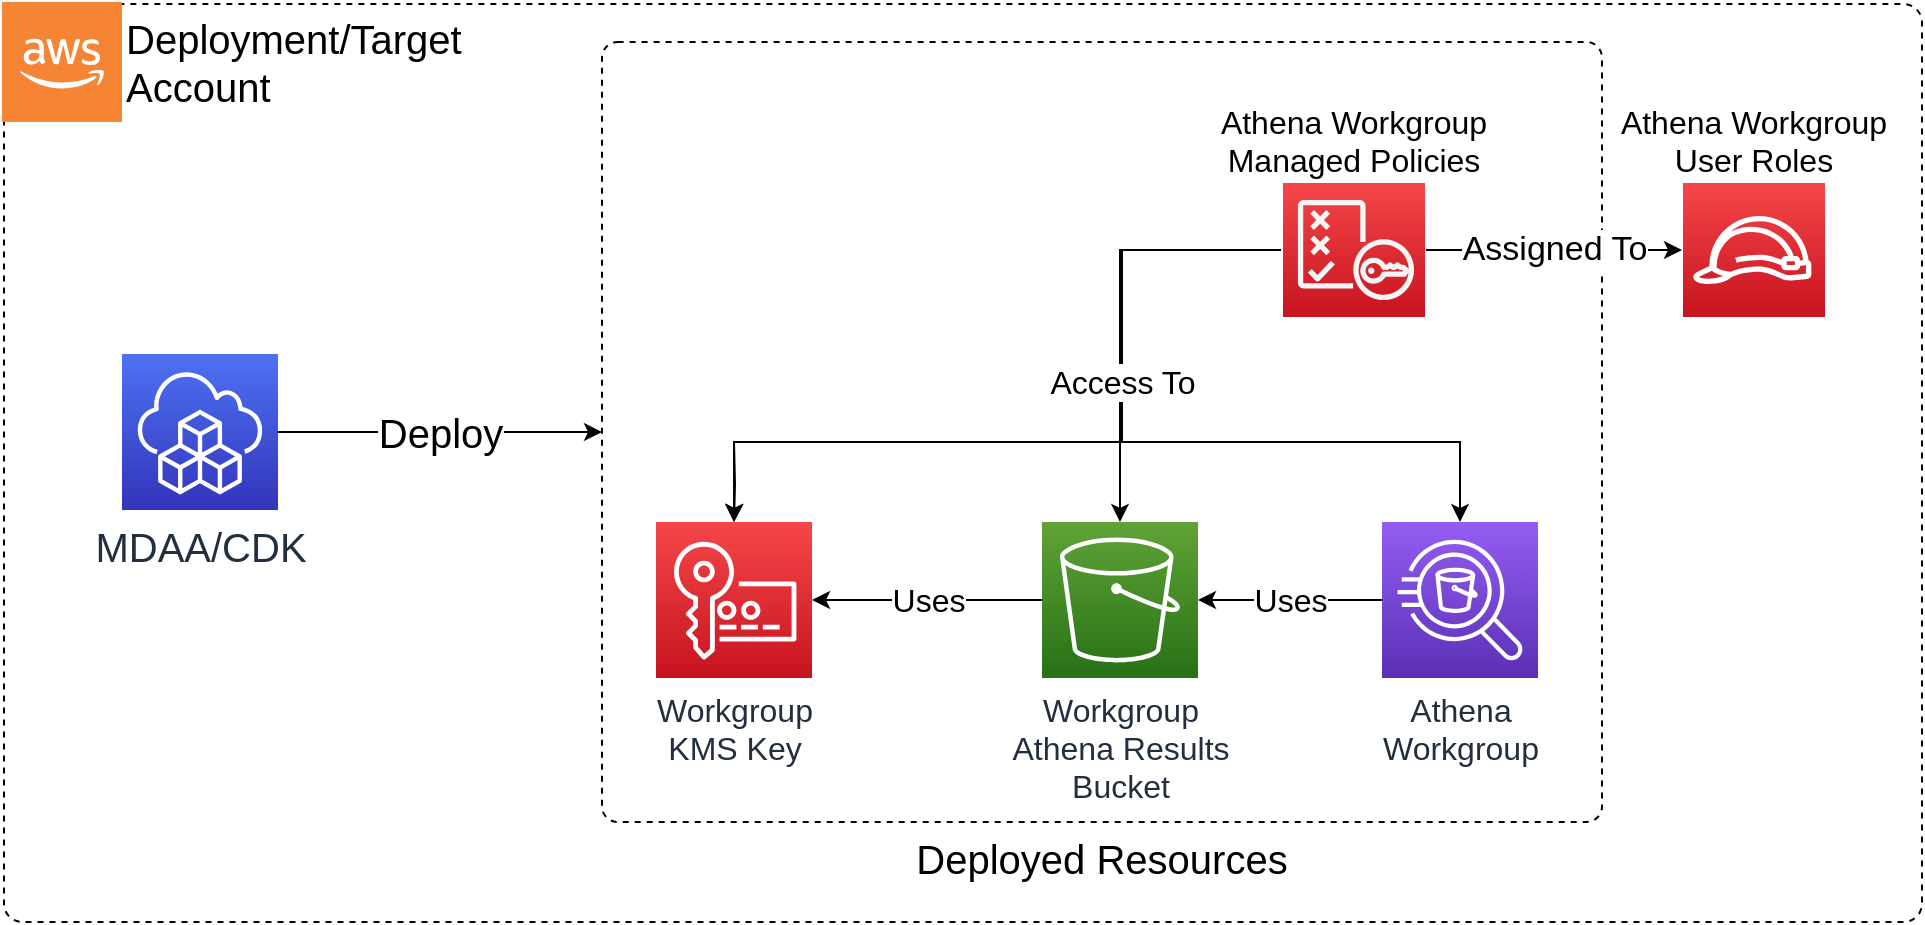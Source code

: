 <mxfile>
    <diagram id="n5W9dpHo_4uRlmlUV37y" name="Page-1">
        <mxGraphModel dx="1078" dy="560" grid="1" gridSize="10" guides="1" tooltips="1" connect="1" arrows="1" fold="1" page="1" pageScale="1" pageWidth="1700" pageHeight="1100" background="#FFFFFF" math="0" shadow="0">
            <root>
                <mxCell id="0"/>
                <mxCell id="1" parent="0"/>
                <mxCell id="Vt560z4J3A8kVG_z0Vwq-2" value="" style="rounded=1;whiteSpace=wrap;html=1;fontSize=20;fillColor=none;arcSize=2;dashed=1;" parent="1" vertex="1">
                    <mxGeometry x="161" y="271" width="959" height="459" as="geometry"/>
                </mxCell>
                <mxCell id="Vt560z4J3A8kVG_z0Vwq-3" value="Deployed Resources" style="rounded=1;whiteSpace=wrap;html=1;fontSize=20;fillColor=none;arcSize=2;dashed=1;labelPosition=center;verticalLabelPosition=bottom;align=center;verticalAlign=top;" parent="1" vertex="1">
                    <mxGeometry x="460" y="290" width="500" height="390" as="geometry"/>
                </mxCell>
                <mxCell id="Vt560z4J3A8kVG_z0Vwq-4" value="Deployment/Target&lt;br style=&quot;font-size: 20px;&quot;&gt;Account" style="outlineConnect=0;dashed=0;verticalLabelPosition=middle;verticalAlign=middle;align=left;html=1;shape=mxgraph.aws3.cloud_2;fillColor=#F58534;gradientColor=none;labelPosition=right;fontSize=20;" parent="1" vertex="1">
                    <mxGeometry x="160" y="270" width="60" height="60" as="geometry"/>
                </mxCell>
                <mxCell id="Vt560z4J3A8kVG_z0Vwq-5" value="Deploy" style="edgeStyle=orthogonalEdgeStyle;rounded=0;orthogonalLoop=1;jettySize=auto;html=1;entryX=0;entryY=0.5;entryDx=0;entryDy=0;fontSize=20;" parent="1" source="Vt560z4J3A8kVG_z0Vwq-6" target="Vt560z4J3A8kVG_z0Vwq-3" edge="1">
                    <mxGeometry relative="1" as="geometry"/>
                </mxCell>
                <mxCell id="Vt560z4J3A8kVG_z0Vwq-6" value="MDAA/CDK" style="sketch=0;points=[[0,0,0],[0.25,0,0],[0.5,0,0],[0.75,0,0],[1,0,0],[0,1,0],[0.25,1,0],[0.5,1,0],[0.75,1,0],[1,1,0],[0,0.25,0],[0,0.5,0],[0,0.75,0],[1,0.25,0],[1,0.5,0],[1,0.75,0]];outlineConnect=0;fontColor=#232F3E;gradientColor=#4D72F3;gradientDirection=north;fillColor=#3334B9;strokeColor=#ffffff;dashed=0;verticalLabelPosition=bottom;verticalAlign=top;align=center;html=1;fontSize=20;fontStyle=0;aspect=fixed;shape=mxgraph.aws4.resourceIcon;resIcon=mxgraph.aws4.cloud_development_kit;" parent="1" vertex="1">
                    <mxGeometry x="220" y="446" width="78" height="78" as="geometry"/>
                </mxCell>
                <mxCell id="Vt560z4J3A8kVG_z0Vwq-7" value="Athena Workgroup&#10;User Roles" style="group;labelPosition=center;verticalLabelPosition=top;align=center;verticalAlign=bottom;fontSize=16;" parent="1" vertex="1" connectable="0">
                    <mxGeometry x="1000" y="360" width="72" height="68" as="geometry"/>
                </mxCell>
                <mxCell id="Vt560z4J3A8kVG_z0Vwq-8" value="" style="rounded=0;whiteSpace=wrap;html=1;verticalAlign=top;fillColor=#C7131F;strokeColor=#ffffff;fontColor=#232F3E;sketch=0;gradientColor=#F54749;gradientDirection=north;dashed=0;fontStyle=0;" parent="Vt560z4J3A8kVG_z0Vwq-7" vertex="1">
                    <mxGeometry width="72" height="68" as="geometry"/>
                </mxCell>
                <mxCell id="Vt560z4J3A8kVG_z0Vwq-9" value="" style="sketch=0;outlineConnect=0;dashed=0;verticalLabelPosition=bottom;verticalAlign=top;align=center;html=1;fontSize=12;fontStyle=0;aspect=fixed;pointerEvents=1;shape=mxgraph.aws4.role;" parent="Vt560z4J3A8kVG_z0Vwq-7" vertex="1">
                    <mxGeometry x="5" y="17" width="60.27" height="34" as="geometry"/>
                </mxCell>
                <mxCell id="Vt560z4J3A8kVG_z0Vwq-15" value="Workgroup&lt;br style=&quot;font-size: 16px;&quot;&gt;KMS Key" style="sketch=0;points=[[0,0,0],[0.25,0,0],[0.5,0,0],[0.75,0,0],[1,0,0],[0,1,0],[0.25,1,0],[0.5,1,0],[0.75,1,0],[1,1,0],[0,0.25,0],[0,0.5,0],[0,0.75,0],[1,0.25,0],[1,0.5,0],[1,0.75,0]];outlineConnect=0;fontColor=#232F3E;gradientColor=#F54749;gradientDirection=north;fillColor=#C7131F;strokeColor=#ffffff;dashed=0;verticalLabelPosition=bottom;verticalAlign=top;align=center;html=1;fontSize=16;fontStyle=0;aspect=fixed;shape=mxgraph.aws4.resourceIcon;resIcon=mxgraph.aws4.key_management_service;" parent="1" vertex="1">
                    <mxGeometry x="487" y="530" width="78" height="78" as="geometry"/>
                </mxCell>
                <mxCell id="Vt560z4J3A8kVG_z0Vwq-23" value="Uses" style="edgeStyle=orthogonalEdgeStyle;rounded=0;orthogonalLoop=1;jettySize=auto;html=1;fontSize=16;" parent="1" source="Vt560z4J3A8kVG_z0Vwq-16" target="Vt560z4J3A8kVG_z0Vwq-15" edge="1">
                    <mxGeometry relative="1" as="geometry"/>
                </mxCell>
                <mxCell id="Vt560z4J3A8kVG_z0Vwq-16" value="Workgroup&lt;br style=&quot;font-size: 16px;&quot;&gt;Athena Results&lt;br style=&quot;font-size: 16px;&quot;&gt;Bucket" style="sketch=0;points=[[0,0,0],[0.25,0,0],[0.5,0,0],[0.75,0,0],[1,0,0],[0,1,0],[0.25,1,0],[0.5,1,0],[0.75,1,0],[1,1,0],[0,0.25,0],[0,0.5,0],[0,0.75,0],[1,0.25,0],[1,0.5,0],[1,0.75,0]];outlineConnect=0;fontColor=#232F3E;gradientColor=#60A337;gradientDirection=north;fillColor=#277116;strokeColor=#ffffff;dashed=0;verticalLabelPosition=bottom;verticalAlign=top;align=center;html=1;fontSize=16;fontStyle=0;aspect=fixed;shape=mxgraph.aws4.resourceIcon;resIcon=mxgraph.aws4.s3;" parent="1" vertex="1">
                    <mxGeometry x="680" y="530" width="78" height="78" as="geometry"/>
                </mxCell>
                <mxCell id="Vt560z4J3A8kVG_z0Vwq-17" style="edgeStyle=orthogonalEdgeStyle;rounded=0;orthogonalLoop=1;jettySize=auto;html=1;fontSize=16;exitX=0;exitY=0.5;exitDx=0;exitDy=0;" parent="1" source="6" target="Vt560z4J3A8kVG_z0Vwq-15" edge="1">
                    <mxGeometry relative="1" as="geometry">
                        <Array as="points">
                            <mxPoint x="720" y="394"/>
                            <mxPoint x="720" y="490"/>
                            <mxPoint x="526" y="490"/>
                        </Array>
                    </mxGeometry>
                </mxCell>
                <mxCell id="Vt560z4J3A8kVG_z0Vwq-18" style="edgeStyle=orthogonalEdgeStyle;rounded=0;orthogonalLoop=1;jettySize=auto;html=1;fontSize=16;exitX=0;exitY=0.5;exitDx=0;exitDy=0;" parent="1" source="6" target="Vt560z4J3A8kVG_z0Vwq-16" edge="1">
                    <mxGeometry relative="1" as="geometry">
                        <Array as="points">
                            <mxPoint x="719" y="394"/>
                        </Array>
                    </mxGeometry>
                </mxCell>
                <mxCell id="Vt560z4J3A8kVG_z0Vwq-22" value="Uses" style="edgeStyle=orthogonalEdgeStyle;rounded=0;orthogonalLoop=1;jettySize=auto;html=1;fontSize=16;" parent="1" source="Vt560z4J3A8kVG_z0Vwq-19" target="Vt560z4J3A8kVG_z0Vwq-16" edge="1">
                    <mxGeometry relative="1" as="geometry"/>
                </mxCell>
                <mxCell id="Vt560z4J3A8kVG_z0Vwq-19" value="Athena&lt;br style=&quot;font-size: 16px;&quot;&gt;Workgroup" style="sketch=0;points=[[0,0,0],[0.25,0,0],[0.5,0,0],[0.75,0,0],[1,0,0],[0,1,0],[0.25,1,0],[0.5,1,0],[0.75,1,0],[1,1,0],[0,0.25,0],[0,0.5,0],[0,0.75,0],[1,0.25,0],[1,0.5,0],[1,0.75,0]];outlineConnect=0;fontColor=#232F3E;gradientColor=#945DF2;gradientDirection=north;fillColor=#5A30B5;strokeColor=#ffffff;dashed=0;verticalLabelPosition=bottom;verticalAlign=top;align=center;html=1;fontSize=16;fontStyle=0;aspect=fixed;shape=mxgraph.aws4.resourceIcon;resIcon=mxgraph.aws4.athena;" parent="1" vertex="1">
                    <mxGeometry x="850" y="530" width="78" height="78" as="geometry"/>
                </mxCell>
                <mxCell id="Vt560z4J3A8kVG_z0Vwq-20" value="" style="edgeStyle=orthogonalEdgeStyle;rounded=0;orthogonalLoop=1;jettySize=auto;html=1;fontSize=16;" parent="1" target="Vt560z4J3A8kVG_z0Vwq-15" edge="1">
                    <mxGeometry relative="1" as="geometry">
                        <mxPoint x="526" y="490" as="sourcePoint"/>
                    </mxGeometry>
                </mxCell>
                <mxCell id="Vt560z4J3A8kVG_z0Vwq-21" value="Access To" style="edgeStyle=orthogonalEdgeStyle;rounded=0;orthogonalLoop=1;jettySize=auto;html=1;entryX=0.5;entryY=0;entryDx=0;entryDy=0;entryPerimeter=0;fontSize=16;exitX=0;exitY=0.5;exitDx=0;exitDy=0;" parent="1" source="6" target="Vt560z4J3A8kVG_z0Vwq-19" edge="1">
                    <mxGeometry x="-0.242" relative="1" as="geometry">
                        <Array as="points">
                            <mxPoint x="720" y="394"/>
                            <mxPoint x="720" y="490"/>
                            <mxPoint x="889" y="490"/>
                        </Array>
                        <mxPoint as="offset"/>
                    </mxGeometry>
                </mxCell>
                <mxCell id="5" value="Athena Workgroup&#10;Managed Policies" style="group;labelPosition=center;verticalLabelPosition=top;align=center;verticalAlign=bottom;fontSize=16;" vertex="1" connectable="0" parent="1">
                    <mxGeometry x="800" y="360" width="72" height="68" as="geometry"/>
                </mxCell>
                <mxCell id="6" value="" style="rounded=0;whiteSpace=wrap;html=1;verticalAlign=top;fillColor=#C7131F;strokeColor=#ffffff;fontColor=#232F3E;sketch=0;gradientColor=#F54749;gradientDirection=north;dashed=0;fontStyle=0;" vertex="1" parent="5">
                    <mxGeometry width="72" height="68" as="geometry"/>
                </mxCell>
                <mxCell id="4" value="" style="sketch=0;outlineConnect=0;fontColor=#333333;fillColor=#f5f5f5;strokeColor=#666666;dashed=0;verticalLabelPosition=bottom;verticalAlign=top;align=center;html=1;fontSize=12;fontStyle=0;aspect=fixed;pointerEvents=1;shape=mxgraph.aws4.policy;" vertex="1" parent="5">
                    <mxGeometry x="7.89" y="9" width="58.21" height="50" as="geometry"/>
                </mxCell>
                <mxCell id="9" value="Assigned To" style="edgeStyle=none;html=1;exitX=1;exitY=0.5;exitDx=0;exitDy=0;fontSize=17;" edge="1" parent="1" source="6">
                    <mxGeometry relative="1" as="geometry">
                        <mxPoint x="870" y="394" as="sourcePoint"/>
                        <mxPoint x="1000" y="394" as="targetPoint"/>
                    </mxGeometry>
                </mxCell>
            </root>
        </mxGraphModel>
    </diagram>
</mxfile>